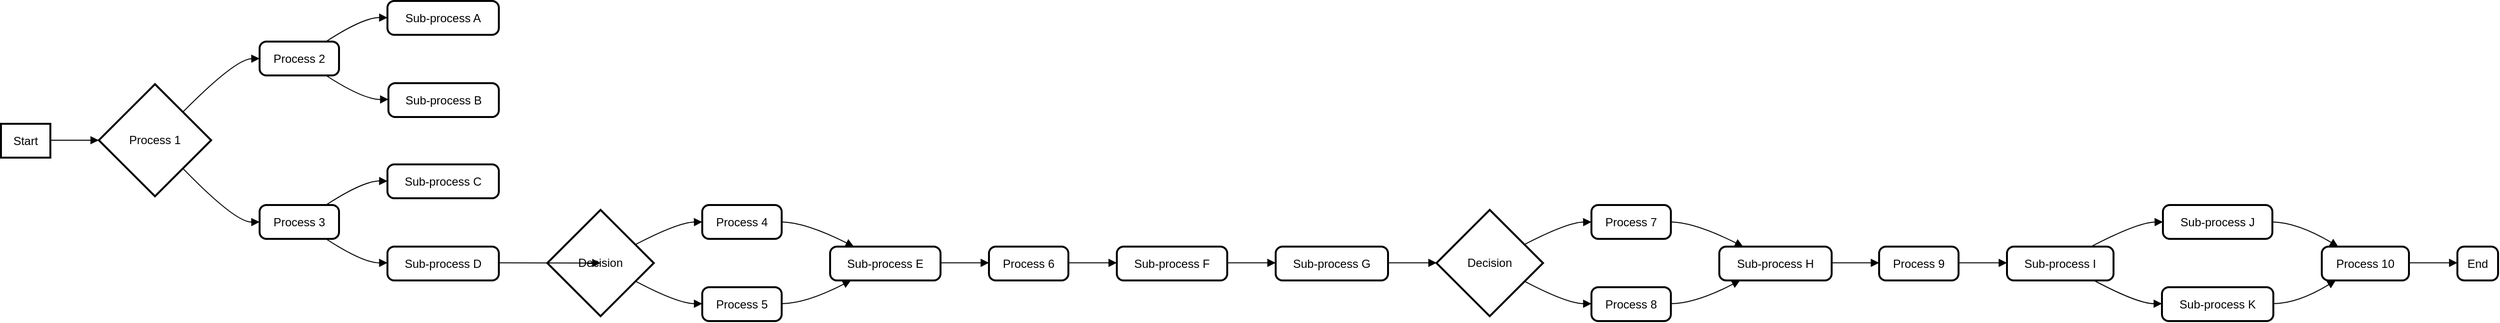 <mxfile version="21.5.0" type="github">
  <diagram name="Page-1" id="5br7BQrC1HLW1S9b53a2">
    <mxGraphModel>
      <root>
        <mxCell id="0" />
        <mxCell id="1" parent="0" />
        <mxCell id="2" value="Start" style="whiteSpace=wrap;strokeWidth=2;" vertex="1" parent="1">
          <mxGeometry y="127" width="51" height="35" as="geometry" />
        </mxCell>
        <mxCell id="3" value="Process 1" style="rhombus;strokeWidth=2;whiteSpace=wrap;" vertex="1" parent="1">
          <mxGeometry x="101" y="86" width="116" height="116" as="geometry" />
        </mxCell>
        <mxCell id="4" value="Process 2" style="rounded=1;absoluteArcSize=1;arcSize=14;whiteSpace=wrap;strokeWidth=2;" vertex="1" parent="1">
          <mxGeometry x="267" y="42" width="82" height="35" as="geometry" />
        </mxCell>
        <mxCell id="5" value="Sub-process A" style="rounded=1;absoluteArcSize=1;arcSize=14;whiteSpace=wrap;strokeWidth=2;" vertex="1" parent="1">
          <mxGeometry x="399" width="115" height="35" as="geometry" />
        </mxCell>
        <mxCell id="6" value="Sub-process B" style="rounded=1;absoluteArcSize=1;arcSize=14;whiteSpace=wrap;strokeWidth=2;" vertex="1" parent="1">
          <mxGeometry x="400" y="85" width="114" height="35" as="geometry" />
        </mxCell>
        <mxCell id="7" value="Process 3" style="rounded=1;absoluteArcSize=1;arcSize=14;whiteSpace=wrap;strokeWidth=2;" vertex="1" parent="1">
          <mxGeometry x="267" y="211" width="82" height="35" as="geometry" />
        </mxCell>
        <mxCell id="8" value="Sub-process C" style="rounded=1;absoluteArcSize=1;arcSize=14;whiteSpace=wrap;strokeWidth=2;" vertex="1" parent="1">
          <mxGeometry x="399" y="169" width="115" height="35" as="geometry" />
        </mxCell>
        <mxCell id="9" value="Sub-process D" style="rounded=1;absoluteArcSize=1;arcSize=14;whiteSpace=wrap;strokeWidth=2;" vertex="1" parent="1">
          <mxGeometry x="399" y="254" width="115" height="35" as="geometry" />
        </mxCell>
        <mxCell id="10" value="Decision" style="rhombus;strokeWidth=2;whiteSpace=wrap;" vertex="1" parent="1">
          <mxGeometry x="564" y="216" width="110" height="110" as="geometry" />
        </mxCell>
        <mxCell id="11" value="Process 4" style="rounded=1;absoluteArcSize=1;arcSize=14;whiteSpace=wrap;strokeWidth=2;" vertex="1" parent="1">
          <mxGeometry x="724" y="211" width="82" height="35" as="geometry" />
        </mxCell>
        <mxCell id="12" value="Process 5" style="rounded=1;absoluteArcSize=1;arcSize=14;whiteSpace=wrap;strokeWidth=2;" vertex="1" parent="1">
          <mxGeometry x="724" y="296" width="82" height="35" as="geometry" />
        </mxCell>
        <mxCell id="13" value="Sub-process E" style="rounded=1;absoluteArcSize=1;arcSize=14;whiteSpace=wrap;strokeWidth=2;" vertex="1" parent="1">
          <mxGeometry x="856" y="254" width="114" height="35" as="geometry" />
        </mxCell>
        <mxCell id="14" value="Process 6" style="rounded=1;absoluteArcSize=1;arcSize=14;whiteSpace=wrap;strokeWidth=2;" vertex="1" parent="1">
          <mxGeometry x="1020" y="254" width="82" height="35" as="geometry" />
        </mxCell>
        <mxCell id="15" value="Sub-process F" style="rounded=1;absoluteArcSize=1;arcSize=14;whiteSpace=wrap;strokeWidth=2;" vertex="1" parent="1">
          <mxGeometry x="1152" y="254" width="114" height="35" as="geometry" />
        </mxCell>
        <mxCell id="16" value="Sub-process G" style="rounded=1;absoluteArcSize=1;arcSize=14;whiteSpace=wrap;strokeWidth=2;" vertex="1" parent="1">
          <mxGeometry x="1316" y="254" width="116" height="35" as="geometry" />
        </mxCell>
        <mxCell id="17" value="Decision" style="rhombus;strokeWidth=2;whiteSpace=wrap;" vertex="1" parent="1">
          <mxGeometry x="1482" y="216" width="110" height="110" as="geometry" />
        </mxCell>
        <mxCell id="18" value="Process 7" style="rounded=1;absoluteArcSize=1;arcSize=14;whiteSpace=wrap;strokeWidth=2;" vertex="1" parent="1">
          <mxGeometry x="1642" y="211" width="82" height="35" as="geometry" />
        </mxCell>
        <mxCell id="19" value="Process 8" style="rounded=1;absoluteArcSize=1;arcSize=14;whiteSpace=wrap;strokeWidth=2;" vertex="1" parent="1">
          <mxGeometry x="1642" y="296" width="82" height="35" as="geometry" />
        </mxCell>
        <mxCell id="20" value="Sub-process H" style="rounded=1;absoluteArcSize=1;arcSize=14;whiteSpace=wrap;strokeWidth=2;" vertex="1" parent="1">
          <mxGeometry x="1774" y="254" width="116" height="35" as="geometry" />
        </mxCell>
        <mxCell id="21" value="Process 9" style="rounded=1;absoluteArcSize=1;arcSize=14;whiteSpace=wrap;strokeWidth=2;" vertex="1" parent="1">
          <mxGeometry x="1939" y="254" width="82" height="35" as="geometry" />
        </mxCell>
        <mxCell id="22" value="Sub-process I" style="rounded=1;absoluteArcSize=1;arcSize=14;whiteSpace=wrap;strokeWidth=2;" vertex="1" parent="1">
          <mxGeometry x="2071" y="254" width="110" height="35" as="geometry" />
        </mxCell>
        <mxCell id="23" value="Sub-process J" style="rounded=1;absoluteArcSize=1;arcSize=14;whiteSpace=wrap;strokeWidth=2;" vertex="1" parent="1">
          <mxGeometry x="2232" y="211" width="113" height="35" as="geometry" />
        </mxCell>
        <mxCell id="24" value="Sub-process K" style="rounded=1;absoluteArcSize=1;arcSize=14;whiteSpace=wrap;strokeWidth=2;" vertex="1" parent="1">
          <mxGeometry x="2231" y="296" width="115" height="35" as="geometry" />
        </mxCell>
        <mxCell id="25" value="Process 10" style="rounded=1;absoluteArcSize=1;arcSize=14;whiteSpace=wrap;strokeWidth=2;" vertex="1" parent="1">
          <mxGeometry x="2396" y="254" width="90" height="35" as="geometry" />
        </mxCell>
        <mxCell id="26" value="End" style="rounded=1;absoluteArcSize=1;arcSize=14;whiteSpace=wrap;strokeWidth=2;" vertex="1" parent="1">
          <mxGeometry x="2536" y="254" width="42" height="35" as="geometry" />
        </mxCell>
        <mxCell id="27" value="" style="curved=1;startArrow=none;endArrow=block;exitX=1.0;exitY=0.486;entryX=0.0;entryY=0.5;" edge="1" parent="1" source="2" target="3">
          <mxGeometry relative="1" as="geometry">
            <Array as="points" />
          </mxGeometry>
        </mxCell>
        <mxCell id="28" value="" style="curved=1;startArrow=none;endArrow=block;exitX=0.995;exitY=-0.001;entryX=0.004;entryY=0.5;" edge="1" parent="1" source="3" target="4">
          <mxGeometry relative="1" as="geometry">
            <Array as="points">
              <mxPoint x="242" y="60" />
            </Array>
          </mxGeometry>
        </mxCell>
        <mxCell id="29" value="" style="curved=1;startArrow=none;endArrow=block;exitX=0.831;exitY=0.007;entryX=0.003;entryY=0.493;" edge="1" parent="1" source="4" target="5">
          <mxGeometry relative="1" as="geometry">
            <Array as="points">
              <mxPoint x="374" y="17" />
            </Array>
          </mxGeometry>
        </mxCell>
        <mxCell id="30" value="" style="curved=1;startArrow=none;endArrow=block;exitX=0.831;exitY=0.993;entryX=-0.004;entryY=0.479;" edge="1" parent="1" source="4" target="6">
          <mxGeometry relative="1" as="geometry">
            <Array as="points">
              <mxPoint x="374" y="102" />
            </Array>
          </mxGeometry>
        </mxCell>
        <mxCell id="31" value="" style="curved=1;startArrow=none;endArrow=block;exitX=0.995;exitY=1.001;entryX=0.004;entryY=0.5;" edge="1" parent="1" source="3" target="7">
          <mxGeometry relative="1" as="geometry">
            <Array as="points">
              <mxPoint x="242" y="229" />
            </Array>
          </mxGeometry>
        </mxCell>
        <mxCell id="32" value="" style="curved=1;startArrow=none;endArrow=block;exitX=0.831;exitY=0.007;entryX=0.002;entryY=0.493;" edge="1" parent="1" source="7" target="8">
          <mxGeometry relative="1" as="geometry">
            <Array as="points">
              <mxPoint x="374" y="186" />
            </Array>
          </mxGeometry>
        </mxCell>
        <mxCell id="33" value="" style="curved=1;startArrow=none;endArrow=block;exitX=0.831;exitY=0.993;entryX=0.001;entryY=0.479;" edge="1" parent="1" source="7" target="9">
          <mxGeometry relative="1" as="geometry">
            <Array as="points">
              <mxPoint x="374" y="271" />
            </Array>
          </mxGeometry>
        </mxCell>
        <mxCell id="34" value="" style="curved=1;startArrow=none;endArrow=block;exitX=1.003;exitY=0.479;entryX=0.003;entryY=0.498;" edge="1" parent="1" source="9" target="10">
          <mxGeometry relative="1" as="geometry">
            <Array as="points" />
          </mxGeometry>
        </mxCell>
        <mxCell id="35" value="" style="curved=1;startArrow=none;endArrow=block;exitX=1.002;exitY=0.234;entryX=0.003;entryY=0.5;" edge="1" parent="1" source="10" target="11">
          <mxGeometry relative="1" as="geometry">
            <Array as="points">
              <mxPoint x="699" y="229" />
            </Array>
          </mxGeometry>
        </mxCell>
        <mxCell id="36" value="" style="curved=1;startArrow=none;endArrow=block;exitX=1.002;exitY=0.762;entryX=0.003;entryY=0.486;" edge="1" parent="1" source="10" target="12">
          <mxGeometry relative="1" as="geometry">
            <Array as="points">
              <mxPoint x="699" y="313" />
            </Array>
          </mxGeometry>
        </mxCell>
        <mxCell id="37" value="" style="curved=1;startArrow=none;endArrow=block;exitX=1.001;exitY=0.5;entryX=0.207;entryY=-0.014;" edge="1" parent="1" source="11" target="13">
          <mxGeometry relative="1" as="geometry">
            <Array as="points">
              <mxPoint x="831" y="229" />
            </Array>
          </mxGeometry>
        </mxCell>
        <mxCell id="38" value="" style="curved=1;startArrow=none;endArrow=block;exitX=1.001;exitY=0.486;entryX=0.207;entryY=0.971;" edge="1" parent="1" source="12" target="13">
          <mxGeometry relative="1" as="geometry">
            <Array as="points">
              <mxPoint x="831" y="313" />
            </Array>
          </mxGeometry>
        </mxCell>
        <mxCell id="39" value="" style="curved=1;startArrow=none;endArrow=block;exitX=1.0;exitY=0.479;entryX=0.0;entryY=0.479;" edge="1" parent="1" source="13" target="14">
          <mxGeometry relative="1" as="geometry">
            <Array as="points" />
          </mxGeometry>
        </mxCell>
        <mxCell id="40" value="" style="curved=1;startArrow=none;endArrow=block;exitX=0.998;exitY=0.479;entryX=-0.002;entryY=0.479;" edge="1" parent="1" source="14" target="15">
          <mxGeometry relative="1" as="geometry">
            <Array as="points" />
          </mxGeometry>
        </mxCell>
        <mxCell id="41" value="" style="curved=1;startArrow=none;endArrow=block;exitX=0.997;exitY=0.479;entryX=-0.003;entryY=0.479;" edge="1" parent="1" source="15" target="16">
          <mxGeometry relative="1" as="geometry">
            <Array as="points" />
          </mxGeometry>
        </mxCell>
        <mxCell id="42" value="" style="curved=1;startArrow=none;endArrow=block;exitX=0.999;exitY=0.479;entryX=-0.002;entryY=0.498;" edge="1" parent="1" source="16" target="17">
          <mxGeometry relative="1" as="geometry">
            <Array as="points" />
          </mxGeometry>
        </mxCell>
        <mxCell id="43" value="" style="curved=1;startArrow=none;endArrow=block;exitX=0.998;exitY=0.234;entryX=-0.003;entryY=0.5;" edge="1" parent="1" source="17" target="18">
          <mxGeometry relative="1" as="geometry">
            <Array as="points">
              <mxPoint x="1617" y="229" />
            </Array>
          </mxGeometry>
        </mxCell>
        <mxCell id="44" value="" style="curved=1;startArrow=none;endArrow=block;exitX=0.998;exitY=0.762;entryX=-0.003;entryY=0.486;" edge="1" parent="1" source="17" target="19">
          <mxGeometry relative="1" as="geometry">
            <Array as="points">
              <mxPoint x="1617" y="313" />
            </Array>
          </mxGeometry>
        </mxCell>
        <mxCell id="45" value="" style="curved=1;startArrow=none;endArrow=block;exitX=0.995;exitY=0.5;entryX=0.204;entryY=-0.014;" edge="1" parent="1" source="18" target="20">
          <mxGeometry relative="1" as="geometry">
            <Array as="points">
              <mxPoint x="1749" y="229" />
            </Array>
          </mxGeometry>
        </mxCell>
        <mxCell id="46" value="" style="curved=1;startArrow=none;endArrow=block;exitX=0.995;exitY=0.486;entryX=0.204;entryY=0.971;" edge="1" parent="1" source="19" target="20">
          <mxGeometry relative="1" as="geometry">
            <Array as="points">
              <mxPoint x="1749" y="313" />
            </Array>
          </mxGeometry>
        </mxCell>
        <mxCell id="47" value="" style="curved=1;startArrow=none;endArrow=block;exitX=0.995;exitY=0.479;entryX=0.005;entryY=0.479;" edge="1" parent="1" source="20" target="21">
          <mxGeometry relative="1" as="geometry">
            <Array as="points" />
          </mxGeometry>
        </mxCell>
        <mxCell id="48" value="" style="curved=1;startArrow=none;endArrow=block;exitX=1.003;exitY=0.479;entryX=0.002;entryY=0.479;" edge="1" parent="1" source="21" target="22">
          <mxGeometry relative="1" as="geometry">
            <Array as="points" />
          </mxGeometry>
        </mxCell>
        <mxCell id="49" value="" style="curved=1;startArrow=none;endArrow=block;exitX=0.798;exitY=-0.014;entryX=-0.001;entryY=0.5;" edge="1" parent="1" source="22" target="23">
          <mxGeometry relative="1" as="geometry">
            <Array as="points">
              <mxPoint x="2206" y="229" />
            </Array>
          </mxGeometry>
        </mxCell>
        <mxCell id="50" value="" style="curved=1;startArrow=none;endArrow=block;exitX=0.798;exitY=0.971;entryX=0.001;entryY=0.486;" edge="1" parent="1" source="22" target="24">
          <mxGeometry relative="1" as="geometry">
            <Array as="points">
              <mxPoint x="2206" y="313" />
            </Array>
          </mxGeometry>
        </mxCell>
        <mxCell id="51" value="" style="curved=1;startArrow=none;endArrow=block;exitX=0.999;exitY=0.5;entryX=0.18;entryY=-0.014;" edge="1" parent="1" source="23" target="25">
          <mxGeometry relative="1" as="geometry">
            <Array as="points">
              <mxPoint x="2371" y="229" />
            </Array>
          </mxGeometry>
        </mxCell>
        <mxCell id="52" value="" style="curved=1;startArrow=none;endArrow=block;exitX=0.997;exitY=0.486;entryX=0.18;entryY=0.971;" edge="1" parent="1" source="24" target="25">
          <mxGeometry relative="1" as="geometry">
            <Array as="points">
              <mxPoint x="2371" y="313" />
            </Array>
          </mxGeometry>
        </mxCell>
        <mxCell id="53" value="" style="curved=1;startArrow=none;endArrow=block;exitX=0.999;exitY=0.479;entryX=-0.003;entryY=0.479;" edge="1" parent="1" source="25" target="26">
          <mxGeometry relative="1" as="geometry">
            <Array as="points" />
          </mxGeometry>
        </mxCell>
      </root>
    </mxGraphModel>
  </diagram>
</mxfile>

